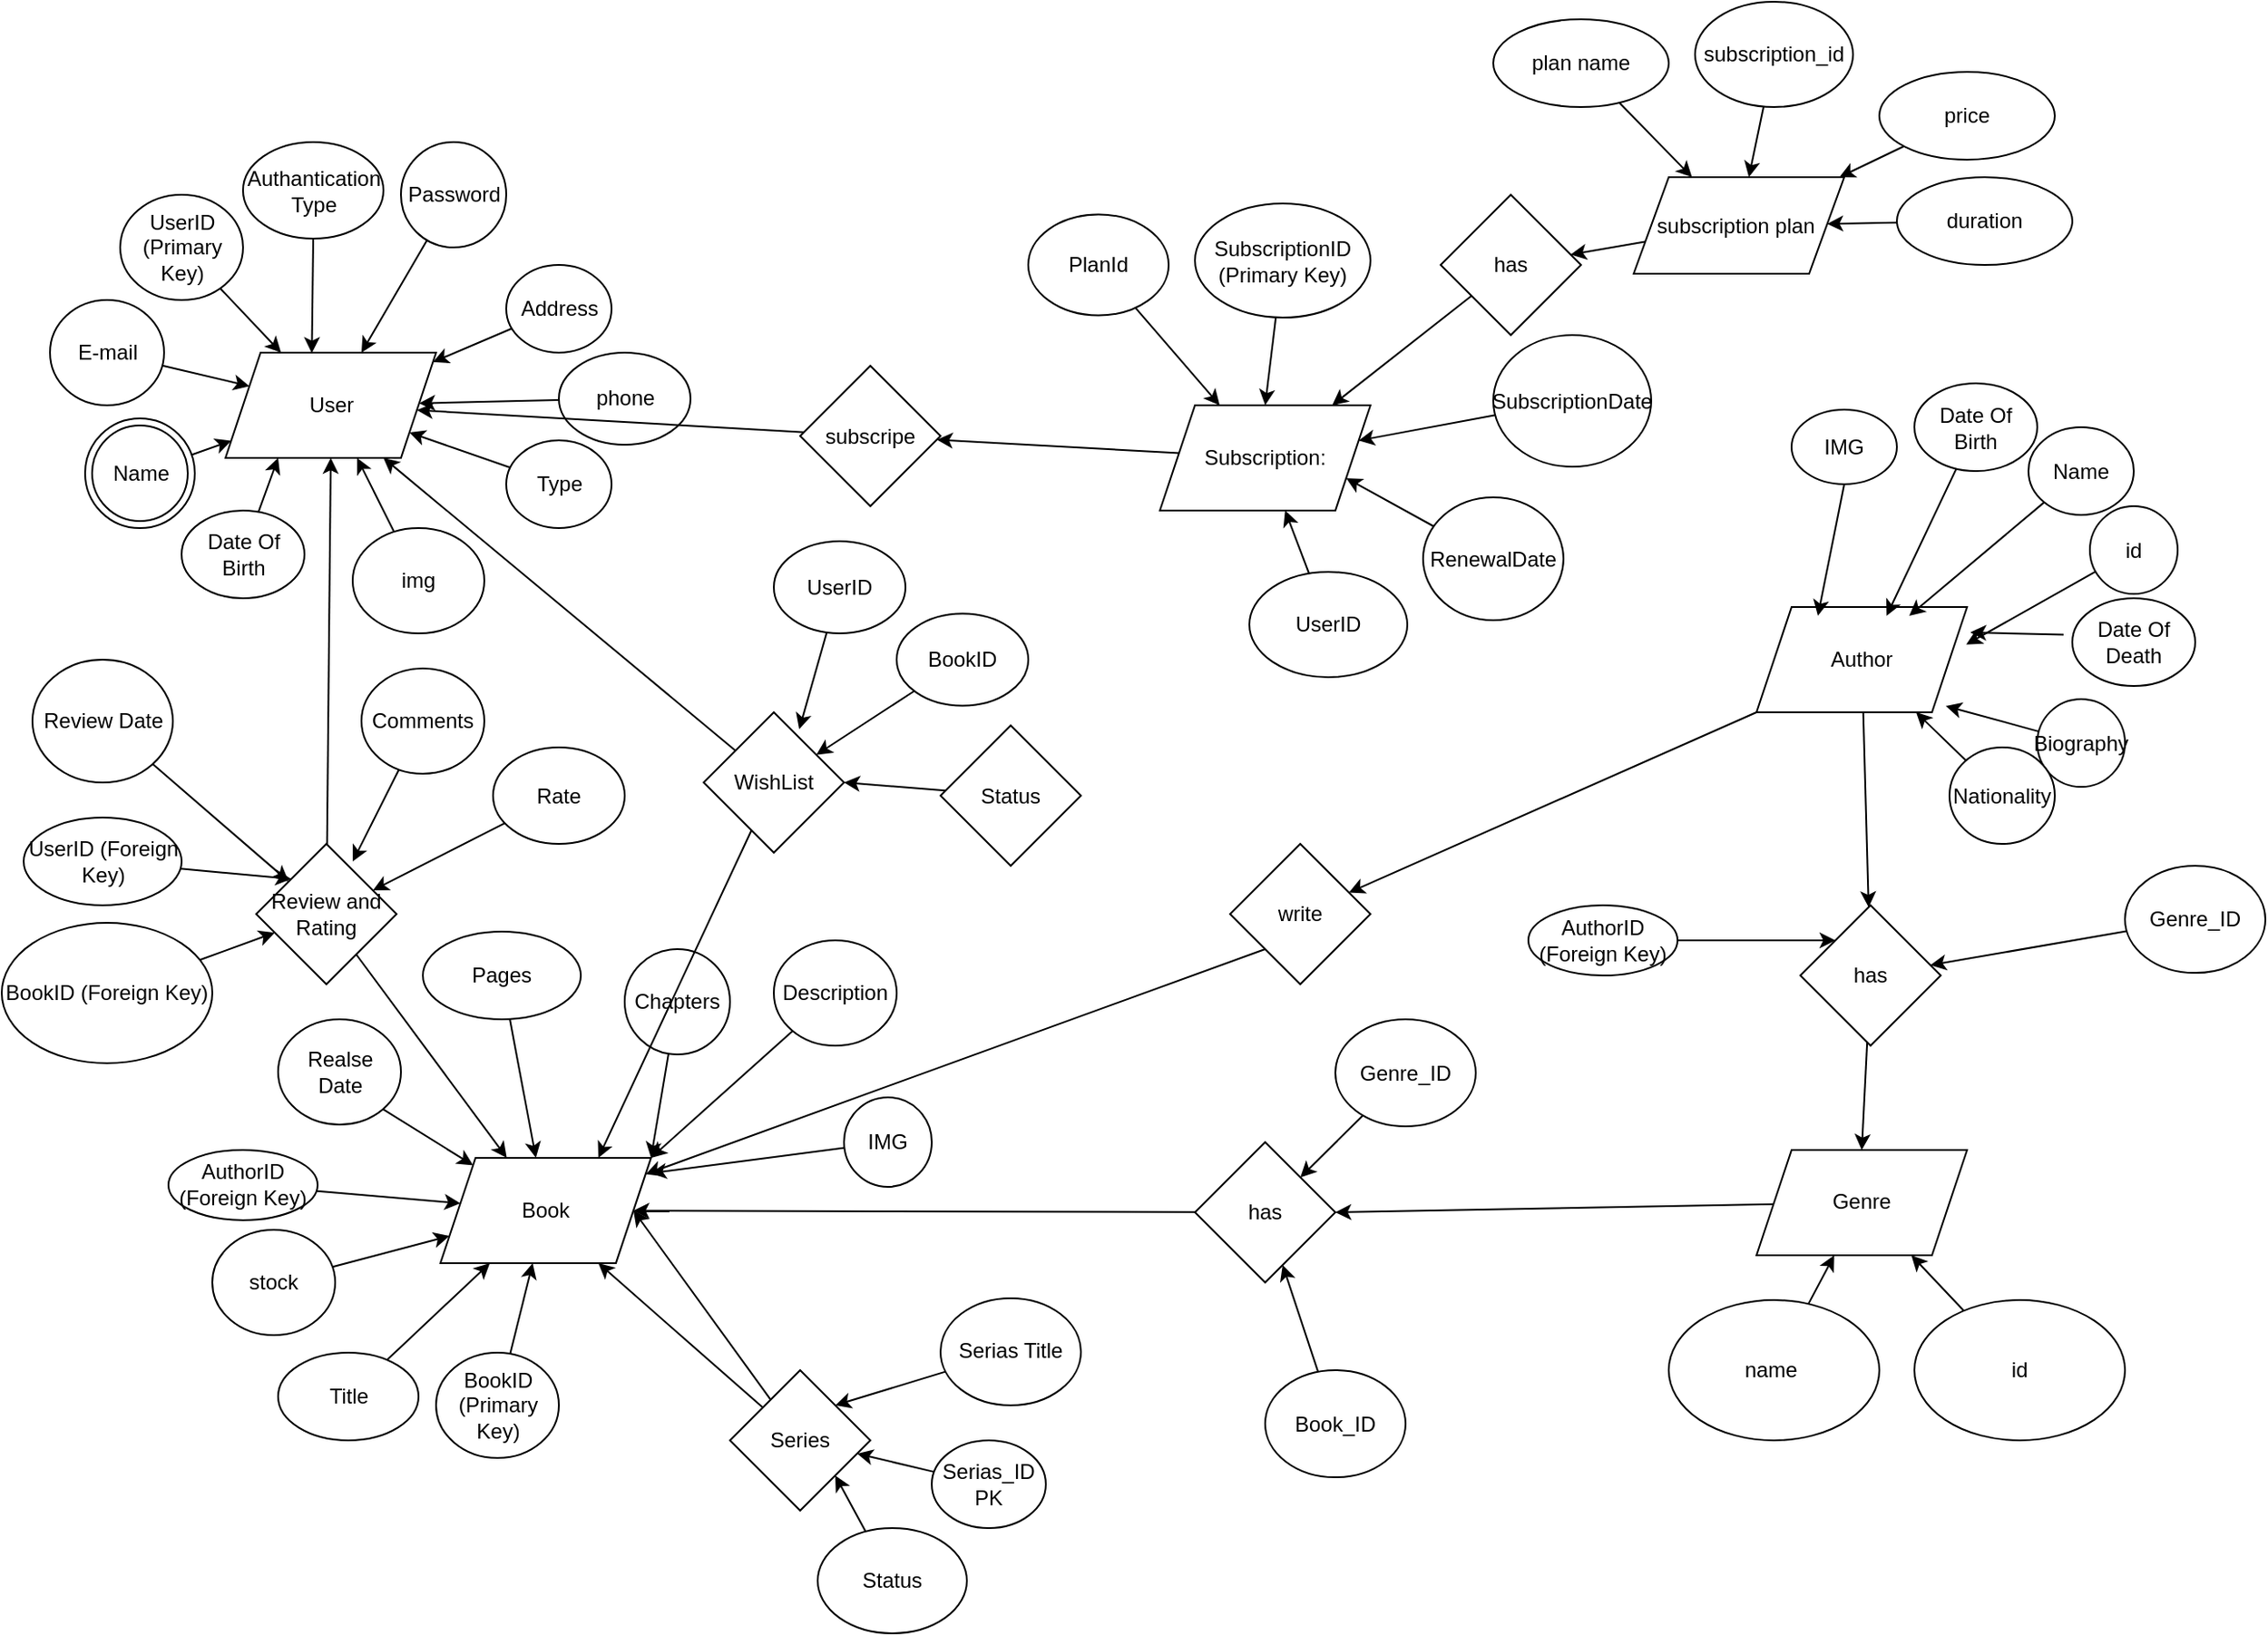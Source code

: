 <mxfile>
    <diagram id="IFI1APhiVugFEgdwHJy0" name="Page-1">
        <mxGraphModel dx="1674" dy="1580" grid="1" gridSize="10" guides="1" tooltips="1" connect="1" arrows="1" fold="1" page="1" pageScale="1" pageWidth="850" pageHeight="1100" math="0" shadow="0">
            <root>
                <mxCell id="0"/>
                <mxCell id="1" parent="0"/>
                <mxCell id="2" value="User" style="shape=parallelogram;perimeter=parallelogramPerimeter;whiteSpace=wrap;html=1;fixedSize=1;" parent="1" vertex="1">
                    <mxGeometry x="177.5" y="80" width="120" height="60" as="geometry"/>
                </mxCell>
                <mxCell id="94" style="edgeStyle=none;html=1;" parent="1" source="3" target="93" edge="1">
                    <mxGeometry relative="1" as="geometry"/>
                </mxCell>
                <mxCell id="204" style="edgeStyle=none;html=1;exitX=0;exitY=1;exitDx=0;exitDy=0;" parent="1" source="3" target="203" edge="1">
                    <mxGeometry relative="1" as="geometry"/>
                </mxCell>
                <mxCell id="3" value="Author" style="shape=parallelogram;perimeter=parallelogramPerimeter;whiteSpace=wrap;html=1;fixedSize=1;" parent="1" vertex="1">
                    <mxGeometry x="1050" y="225" width="120" height="60" as="geometry"/>
                </mxCell>
                <mxCell id="4" value="Book" style="shape=parallelogram;perimeter=parallelogramPerimeter;whiteSpace=wrap;html=1;fixedSize=1;" parent="1" vertex="1">
                    <mxGeometry x="300" y="538.97" width="120" height="60" as="geometry"/>
                </mxCell>
                <mxCell id="19" style="edgeStyle=none;html=1;" parent="1" source="7" target="4" edge="1">
                    <mxGeometry relative="1" as="geometry"/>
                </mxCell>
                <mxCell id="7" value="BookID (Primary Key)" style="ellipse;whiteSpace=wrap;html=1;" parent="1" vertex="1">
                    <mxGeometry x="297.5" y="650" width="70" height="60" as="geometry"/>
                </mxCell>
                <mxCell id="18" style="edgeStyle=none;html=1;" parent="1" source="8" target="4" edge="1">
                    <mxGeometry relative="1" as="geometry"/>
                </mxCell>
                <mxCell id="8" value="Title" style="ellipse;whiteSpace=wrap;html=1;" parent="1" vertex="1">
                    <mxGeometry x="207.5" y="650" width="80" height="50" as="geometry"/>
                </mxCell>
                <mxCell id="130" style="edgeStyle=none;html=1;entryX=1;entryY=0.5;entryDx=0;entryDy=0;fontFamily=Helvetica;fontSize=12;fontColor=default;" parent="1" source="11" target="97" edge="1">
                    <mxGeometry relative="1" as="geometry"/>
                </mxCell>
                <mxCell id="11" value="Genre" style="shape=parallelogram;perimeter=parallelogramPerimeter;whiteSpace=wrap;html=1;fixedSize=1;" parent="1" vertex="1">
                    <mxGeometry x="1050" y="534.48" width="120" height="60" as="geometry"/>
                </mxCell>
                <mxCell id="17" style="edgeStyle=none;html=1;" parent="1" source="12" target="4" edge="1">
                    <mxGeometry relative="1" as="geometry"/>
                </mxCell>
                <mxCell id="12" value="stock" style="ellipse;whiteSpace=wrap;html=1;" parent="1" vertex="1">
                    <mxGeometry x="170.0" y="580" width="70" height="60" as="geometry"/>
                </mxCell>
                <mxCell id="16" style="edgeStyle=none;html=1;" parent="1" source="13" target="2" edge="1">
                    <mxGeometry relative="1" as="geometry"/>
                </mxCell>
                <mxCell id="13" value="UserID (Primary Key)" style="ellipse;whiteSpace=wrap;html=1;" parent="1" vertex="1">
                    <mxGeometry x="117.5" y="-10" width="70" height="60" as="geometry"/>
                </mxCell>
                <mxCell id="15" style="edgeStyle=none;html=1;" parent="1" source="14" target="2" edge="1">
                    <mxGeometry relative="1" as="geometry"/>
                </mxCell>
                <mxCell id="14" value="E-mail" style="ellipse;whiteSpace=wrap;html=1;" parent="1" vertex="1">
                    <mxGeometry x="77.5" y="50" width="65" height="60" as="geometry"/>
                </mxCell>
                <mxCell id="22" style="edgeStyle=none;html=1;exitX=1;exitY=1;exitDx=0;exitDy=0;" parent="1" source="21" target="4" edge="1">
                    <mxGeometry relative="1" as="geometry">
                        <mxPoint x="239.186" y="592.539" as="sourcePoint"/>
                    </mxGeometry>
                </mxCell>
                <mxCell id="21" value="Realse&lt;br&gt;Date" style="ellipse;whiteSpace=wrap;html=1;" parent="1" vertex="1">
                    <mxGeometry x="207.5" y="460" width="70" height="60" as="geometry"/>
                </mxCell>
                <mxCell id="24" style="edgeStyle=none;html=1;" parent="1" source="23" edge="1">
                    <mxGeometry relative="1" as="geometry">
                        <mxPoint x="1137.041" y="230" as="targetPoint"/>
                    </mxGeometry>
                </mxCell>
                <mxCell id="23" value="Name" style="ellipse;whiteSpace=wrap;html=1;" parent="1" vertex="1">
                    <mxGeometry x="1205" y="122.5" width="60" height="50" as="geometry"/>
                </mxCell>
                <mxCell id="26" style="edgeStyle=none;html=1;entryX=1;entryY=0.25;entryDx=0;entryDy=0;" parent="1" source="25" edge="1">
                    <mxGeometry relative="1" as="geometry">
                        <mxPoint x="1169.545" y="246.364" as="targetPoint"/>
                    </mxGeometry>
                </mxCell>
                <mxCell id="25" value="id" style="ellipse;whiteSpace=wrap;html=1;" parent="1" vertex="1">
                    <mxGeometry x="1240" y="167.5" width="50" height="50" as="geometry"/>
                </mxCell>
                <mxCell id="33" style="edgeStyle=none;html=1;" parent="1" source="27" target="11" edge="1">
                    <mxGeometry relative="1" as="geometry"/>
                </mxCell>
                <mxCell id="27" value="name&amp;nbsp;" style="ellipse;whiteSpace=wrap;html=1;" parent="1" vertex="1">
                    <mxGeometry x="1000" y="620" width="120" height="80" as="geometry"/>
                </mxCell>
                <mxCell id="31" style="edgeStyle=none;html=1;" parent="1" source="29" target="11" edge="1">
                    <mxGeometry relative="1" as="geometry"/>
                </mxCell>
                <mxCell id="29" value="id" style="ellipse;whiteSpace=wrap;html=1;" parent="1" vertex="1">
                    <mxGeometry x="1140" y="620" width="120" height="80" as="geometry"/>
                </mxCell>
                <mxCell id="120" style="edgeStyle=none;html=1;" parent="1" source="34" target="4" edge="1">
                    <mxGeometry relative="1" as="geometry"/>
                </mxCell>
                <mxCell id="34" value="AuthorID (Foreign Key)" style="ellipse;whiteSpace=wrap;html=1;" parent="1" vertex="1">
                    <mxGeometry x="145" y="534.48" width="85" height="40" as="geometry"/>
                </mxCell>
                <mxCell id="38" style="edgeStyle=none;html=1;" parent="1" source="37" target="2" edge="1">
                    <mxGeometry relative="1" as="geometry">
                        <mxPoint x="286.522" y="14.231" as="sourcePoint"/>
                    </mxGeometry>
                </mxCell>
                <mxCell id="37" value="Password" style="ellipse;whiteSpace=wrap;html=1;" parent="1" vertex="1">
                    <mxGeometry x="277.5" y="-40" width="60" height="60" as="geometry"/>
                </mxCell>
                <mxCell id="44" style="edgeStyle=none;html=1;entryX=0.41;entryY=0.004;entryDx=0;entryDy=0;entryPerimeter=0;" parent="1" target="2" edge="1">
                    <mxGeometry relative="1" as="geometry">
                        <mxPoint x="227.5" y="15.0" as="sourcePoint"/>
                    </mxGeometry>
                </mxCell>
                <mxCell id="41" value="Authantication Type" style="ellipse;whiteSpace=wrap;html=1;" parent="1" vertex="1">
                    <mxGeometry x="187.5" y="-40" width="80" height="55" as="geometry"/>
                </mxCell>
                <mxCell id="57" style="edgeStyle=none;html=1;entryX=0;entryY=0;entryDx=0;entryDy=0;" parent="1" source="49" target="54" edge="1">
                    <mxGeometry relative="1" as="geometry"/>
                </mxCell>
                <mxCell id="49" value="UserID (Foreign Key)" style="ellipse;whiteSpace=wrap;html=1;" parent="1" vertex="1">
                    <mxGeometry x="62.5" y="345" width="90" height="50" as="geometry"/>
                </mxCell>
                <mxCell id="58" style="edgeStyle=none;html=1;" parent="1" source="51" target="54" edge="1">
                    <mxGeometry relative="1" as="geometry"/>
                </mxCell>
                <mxCell id="51" value="BookID (Foreign Key)" style="ellipse;whiteSpace=wrap;html=1;" parent="1" vertex="1">
                    <mxGeometry x="50" y="405" width="120" height="80" as="geometry"/>
                </mxCell>
                <mxCell id="75" style="edgeStyle=none;html=1;" parent="1" source="54" target="4" edge="1">
                    <mxGeometry relative="1" as="geometry"/>
                </mxCell>
                <mxCell id="76" style="edgeStyle=none;html=1;entryX=0.5;entryY=1;entryDx=0;entryDy=0;" parent="1" source="54" target="2" edge="1">
                    <mxGeometry relative="1" as="geometry"/>
                </mxCell>
                <mxCell id="54" value="Review and Rating" style="rhombus;whiteSpace=wrap;html=1;" parent="1" vertex="1">
                    <mxGeometry x="195" y="360" width="80" height="80" as="geometry"/>
                </mxCell>
                <mxCell id="56" style="edgeStyle=none;html=1;" parent="1" source="55" target="54" edge="1">
                    <mxGeometry relative="1" as="geometry"/>
                </mxCell>
                <mxCell id="55" value="Review Date" style="ellipse;whiteSpace=wrap;html=1;" parent="1" vertex="1">
                    <mxGeometry x="67.5" y="255" width="80" height="70" as="geometry"/>
                </mxCell>
                <mxCell id="128" style="edgeStyle=none;html=1;entryX=1;entryY=0;entryDx=0;entryDy=0;fontFamily=Helvetica;fontSize=12;fontColor=default;" parent="1" source="67" target="4" edge="1">
                    <mxGeometry relative="1" as="geometry"/>
                </mxCell>
                <mxCell id="67" value="Description" style="ellipse;whiteSpace=wrap;html=1;" parent="1" vertex="1">
                    <mxGeometry x="490" y="415" width="70" height="60" as="geometry"/>
                </mxCell>
                <mxCell id="70" style="edgeStyle=none;html=1;" parent="1" source="69" target="4" edge="1">
                    <mxGeometry relative="1" as="geometry"/>
                </mxCell>
                <mxCell id="69" value="Pages" style="ellipse;whiteSpace=wrap;html=1;" parent="1" vertex="1">
                    <mxGeometry x="290" y="410" width="90" height="50" as="geometry"/>
                </mxCell>
                <mxCell id="72" style="edgeStyle=none;html=1;entryX=1;entryY=1;entryDx=0;entryDy=0;" parent="1" source="71" edge="1">
                    <mxGeometry relative="1" as="geometry">
                        <mxPoint x="1157.857" y="281.429" as="targetPoint"/>
                    </mxGeometry>
                </mxCell>
                <mxCell id="71" value="Biography" style="ellipse;whiteSpace=wrap;html=1;" parent="1" vertex="1">
                    <mxGeometry x="1210" y="277.5" width="50" height="50" as="geometry"/>
                </mxCell>
                <mxCell id="74" style="edgeStyle=none;html=1;entryX=1;entryY=0;entryDx=0;entryDy=0;" parent="1" source="73" target="4" edge="1">
                    <mxGeometry relative="1" as="geometry"/>
                </mxCell>
                <mxCell id="73" value="Chapters" style="ellipse;whiteSpace=wrap;html=1;" parent="1" vertex="1">
                    <mxGeometry x="405" y="420" width="60" height="60" as="geometry"/>
                </mxCell>
                <mxCell id="84" style="edgeStyle=none;html=1;" parent="1" edge="1">
                    <mxGeometry relative="1" as="geometry">
                        <mxPoint x="1171.842" y="239.474" as="targetPoint"/>
                        <mxPoint x="1225.006" y="240.713" as="sourcePoint"/>
                    </mxGeometry>
                </mxCell>
                <mxCell id="88" style="edgeStyle=none;html=1;entryX=0.25;entryY=0;entryDx=0;entryDy=0;exitX=0.5;exitY=1;exitDx=0;exitDy=0;" parent="1" source="87" edge="1">
                    <mxGeometry relative="1" as="geometry">
                        <mxPoint x="1100" y="127.5" as="sourcePoint"/>
                        <mxPoint x="1085" y="230" as="targetPoint"/>
                    </mxGeometry>
                </mxCell>
                <mxCell id="87" value="IMG" style="ellipse;whiteSpace=wrap;html=1;" parent="1" vertex="1">
                    <mxGeometry x="1070" y="112.5" width="60" height="42.5" as="geometry"/>
                </mxCell>
                <mxCell id="129" style="edgeStyle=none;html=1;entryX=0.998;entryY=0.145;entryDx=0;entryDy=0;entryPerimeter=0;fontFamily=Helvetica;fontSize=12;fontColor=default;" parent="1" source="89" target="4" edge="1">
                    <mxGeometry relative="1" as="geometry"/>
                </mxCell>
                <mxCell id="89" value="IMG" style="ellipse;whiteSpace=wrap;html=1;" parent="1" vertex="1">
                    <mxGeometry x="530" y="504.48" width="50" height="51.03" as="geometry"/>
                </mxCell>
                <mxCell id="95" style="edgeStyle=none;html=1;entryX=0.5;entryY=0;entryDx=0;entryDy=0;" parent="1" source="93" target="11" edge="1">
                    <mxGeometry relative="1" as="geometry"/>
                </mxCell>
                <mxCell id="93" value="has" style="rhombus;whiteSpace=wrap;html=1;" parent="1" vertex="1">
                    <mxGeometry x="1075" y="395" width="80" height="80" as="geometry"/>
                </mxCell>
                <mxCell id="98" style="edgeStyle=none;html=1;" parent="1" source="97" target="4" edge="1">
                    <mxGeometry relative="1" as="geometry">
                        <Array as="points"/>
                    </mxGeometry>
                </mxCell>
                <mxCell id="97" value="has" style="rhombus;whiteSpace=wrap;html=1;" parent="1" vertex="1">
                    <mxGeometry x="730" y="530" width="80" height="80" as="geometry"/>
                </mxCell>
                <mxCell id="103" style="edgeStyle=none;html=1;" parent="1" source="102" target="2" edge="1">
                    <mxGeometry relative="1" as="geometry"/>
                </mxCell>
                <mxCell id="102" value="Name" style="ellipse;shape=doubleEllipse;whiteSpace=wrap;html=1;aspect=fixed;" parent="1" vertex="1">
                    <mxGeometry x="97.5" y="117.5" width="62.5" height="62.5" as="geometry"/>
                </mxCell>
                <mxCell id="105" style="edgeStyle=none;html=1;" parent="1" source="104" target="2" edge="1">
                    <mxGeometry relative="1" as="geometry"/>
                </mxCell>
                <mxCell id="104" value="img" style="ellipse;whiteSpace=wrap;html=1;" parent="1" vertex="1">
                    <mxGeometry x="250" y="180" width="75" height="60" as="geometry"/>
                </mxCell>
                <mxCell id="181" style="edgeStyle=none;html=1;" parent="1" source="106" target="2" edge="1">
                    <mxGeometry relative="1" as="geometry"/>
                </mxCell>
                <mxCell id="106" value="phone" style="ellipse;whiteSpace=wrap;html=1;" parent="1" vertex="1">
                    <mxGeometry x="367.5" y="80" width="75" height="52.5" as="geometry"/>
                </mxCell>
                <mxCell id="109" style="edgeStyle=none;html=1;" parent="1" source="108" target="2" edge="1">
                    <mxGeometry relative="1" as="geometry"/>
                </mxCell>
                <mxCell id="108" value="Address" style="ellipse;whiteSpace=wrap;html=1;" parent="1" vertex="1">
                    <mxGeometry x="337.5" y="30" width="60" height="50" as="geometry"/>
                </mxCell>
                <mxCell id="111" style="edgeStyle=none;html=1;" parent="1" source="110" edge="1">
                    <mxGeometry relative="1" as="geometry">
                        <mxPoint x="1124.153" y="230" as="targetPoint"/>
                    </mxGeometry>
                </mxCell>
                <mxCell id="110" value="Date Of Birth" style="ellipse;whiteSpace=wrap;html=1;" parent="1" vertex="1">
                    <mxGeometry x="1140" y="97.5" width="70" height="50" as="geometry"/>
                </mxCell>
                <mxCell id="113" style="edgeStyle=none;html=1;entryX=0.25;entryY=1;entryDx=0;entryDy=0;" parent="1" source="112" target="2" edge="1">
                    <mxGeometry relative="1" as="geometry"/>
                </mxCell>
                <mxCell id="112" value="Date Of Birth" style="ellipse;whiteSpace=wrap;html=1;" parent="1" vertex="1">
                    <mxGeometry x="152.5" y="170" width="70" height="50" as="geometry"/>
                </mxCell>
                <mxCell id="141" style="edgeStyle=none;html=1;fontFamily=Helvetica;fontSize=12;fontColor=default;" parent="1" source="140" target="2" edge="1">
                    <mxGeometry relative="1" as="geometry"/>
                </mxCell>
                <mxCell id="140" value="subscripe" style="rhombus;whiteSpace=wrap;html=1;strokeColor=default;fontFamily=Helvetica;fontSize=12;fontColor=default;fillColor=default;" parent="1" vertex="1">
                    <mxGeometry x="505" y="87.5" width="80" height="80" as="geometry"/>
                </mxCell>
                <mxCell id="144" style="edgeStyle=none;html=1;fontFamily=Helvetica;fontSize=12;fontColor=default;" parent="1" source="143" target="140" edge="1">
                    <mxGeometry relative="1" as="geometry"/>
                </mxCell>
                <mxCell id="143" value="Subscription:" style="shape=parallelogram;perimeter=parallelogramPerimeter;whiteSpace=wrap;html=1;fixedSize=1;strokeColor=default;fontFamily=Helvetica;fontSize=12;fontColor=default;fillColor=default;" parent="1" vertex="1">
                    <mxGeometry x="710" y="110" width="120" height="60" as="geometry"/>
                </mxCell>
                <mxCell id="146" style="edgeStyle=none;html=1;entryX=0.5;entryY=0;entryDx=0;entryDy=0;fontFamily=Helvetica;fontSize=12;fontColor=default;" parent="1" source="145" target="143" edge="1">
                    <mxGeometry relative="1" as="geometry"/>
                </mxCell>
                <mxCell id="145" value="SubscriptionID (Primary Key)" style="ellipse;whiteSpace=wrap;html=1;strokeColor=default;fontFamily=Helvetica;fontSize=12;fontColor=default;fillColor=default;" parent="1" vertex="1">
                    <mxGeometry x="730" y="-5" width="100" height="65" as="geometry"/>
                </mxCell>
                <mxCell id="152" style="edgeStyle=none;html=1;fontFamily=Helvetica;fontSize=12;fontColor=default;" parent="1" source="151" target="143" edge="1">
                    <mxGeometry relative="1" as="geometry"/>
                </mxCell>
                <mxCell id="151" value="SubscriptionDate" style="ellipse;whiteSpace=wrap;html=1;strokeColor=default;fontFamily=Helvetica;fontSize=12;fontColor=default;fillColor=default;" parent="1" vertex="1">
                    <mxGeometry x="900" y="70" width="90" height="75" as="geometry"/>
                </mxCell>
                <mxCell id="180" style="edgeStyle=none;html=1;entryX=1;entryY=0.75;entryDx=0;entryDy=0;" parent="1" source="155" target="143" edge="1">
                    <mxGeometry relative="1" as="geometry"/>
                </mxCell>
                <mxCell id="155" value="RenewalDate" style="ellipse;whiteSpace=wrap;html=1;strokeColor=default;fontFamily=Helvetica;fontSize=12;fontColor=default;fillColor=default;" parent="1" vertex="1">
                    <mxGeometry x="860" y="162.5" width="80" height="70" as="geometry"/>
                </mxCell>
                <mxCell id="179" style="edgeStyle=none;html=1;" parent="1" source="159" target="143" edge="1">
                    <mxGeometry relative="1" as="geometry"/>
                </mxCell>
                <mxCell id="159" value="UserID" style="ellipse;whiteSpace=wrap;html=1;strokeColor=default;fontFamily=Helvetica;fontSize=12;fontColor=default;fillColor=default;" parent="1" vertex="1">
                    <mxGeometry x="761" y="205" width="90" height="60" as="geometry"/>
                </mxCell>
                <mxCell id="165" style="edgeStyle=none;html=1;entryX=0.75;entryY=1;entryDx=0;entryDy=0;fontFamily=Helvetica;fontSize=12;fontColor=default;" parent="1" source="164" target="4" edge="1">
                    <mxGeometry relative="1" as="geometry"/>
                </mxCell>
                <mxCell id="167" style="edgeStyle=none;html=1;entryX=1;entryY=0.5;entryDx=0;entryDy=0;fontFamily=Helvetica;fontSize=12;fontColor=default;" parent="1" source="164" target="4" edge="1">
                    <mxGeometry relative="1" as="geometry"/>
                </mxCell>
                <mxCell id="164" value="Series" style="rhombus;whiteSpace=wrap;html=1;strokeColor=default;fontFamily=Helvetica;fontSize=12;fontColor=default;fillColor=default;" parent="1" vertex="1">
                    <mxGeometry x="465" y="660" width="80" height="80" as="geometry"/>
                </mxCell>
                <mxCell id="172" style="edgeStyle=none;html=1;fontFamily=Helvetica;fontSize=12;fontColor=default;" parent="1" source="171" target="164" edge="1">
                    <mxGeometry relative="1" as="geometry"/>
                </mxCell>
                <mxCell id="171" value="Serias_ID PK" style="ellipse;whiteSpace=wrap;html=1;strokeColor=default;fontFamily=Helvetica;fontSize=12;fontColor=default;fillColor=default;" parent="1" vertex="1">
                    <mxGeometry x="580" y="700" width="65" height="50" as="geometry"/>
                </mxCell>
                <mxCell id="175" style="edgeStyle=none;html=1;entryX=1;entryY=0;entryDx=0;entryDy=0;fontFamily=Helvetica;fontSize=12;fontColor=default;" parent="1" source="173" target="164" edge="1">
                    <mxGeometry relative="1" as="geometry"/>
                </mxCell>
                <mxCell id="173" value="Serias Title" style="ellipse;whiteSpace=wrap;html=1;strokeColor=default;fontFamily=Helvetica;fontSize=12;fontColor=default;fillColor=default;" parent="1" vertex="1">
                    <mxGeometry x="585" y="618.97" width="80" height="61.03" as="geometry"/>
                </mxCell>
                <mxCell id="177" style="edgeStyle=none;html=1;entryX=1;entryY=1;entryDx=0;entryDy=0;fontFamily=Helvetica;fontSize=12;fontColor=default;" parent="1" source="176" target="164" edge="1">
                    <mxGeometry relative="1" as="geometry"/>
                </mxCell>
                <mxCell id="176" value="Status" style="ellipse;whiteSpace=wrap;html=1;strokeColor=default;fontFamily=Helvetica;fontSize=12;fontColor=default;fillColor=default;" parent="1" vertex="1">
                    <mxGeometry x="515" y="750" width="85" height="60" as="geometry"/>
                </mxCell>
                <mxCell id="185" style="edgeStyle=none;html=1;entryX=0.688;entryY=0.125;entryDx=0;entryDy=0;entryPerimeter=0;" parent="1" source="184" target="54" edge="1">
                    <mxGeometry relative="1" as="geometry"/>
                </mxCell>
                <mxCell id="184" value="Comments" style="ellipse;whiteSpace=wrap;html=1;" parent="1" vertex="1">
                    <mxGeometry x="255" y="260" width="70" height="60" as="geometry"/>
                </mxCell>
                <mxCell id="223" style="edgeStyle=none;html=1;" parent="1" source="199" target="54" edge="1">
                    <mxGeometry relative="1" as="geometry"/>
                </mxCell>
                <mxCell id="199" value="Rate" style="ellipse;whiteSpace=wrap;html=1;" parent="1" vertex="1">
                    <mxGeometry x="330" y="305" width="75" height="55" as="geometry"/>
                </mxCell>
                <mxCell id="205" style="edgeStyle=none;html=1;exitX=0;exitY=1;exitDx=0;exitDy=0;" parent="1" source="203" target="4" edge="1">
                    <mxGeometry relative="1" as="geometry"/>
                </mxCell>
                <mxCell id="203" value="write" style="rhombus;whiteSpace=wrap;html=1;" parent="1" vertex="1">
                    <mxGeometry x="750" y="360" width="80" height="80" as="geometry"/>
                </mxCell>
                <mxCell id="207" style="edgeStyle=none;html=1;" parent="1" source="206" target="2" edge="1">
                    <mxGeometry relative="1" as="geometry"/>
                </mxCell>
                <mxCell id="206" value="Type" style="ellipse;whiteSpace=wrap;html=1;" parent="1" vertex="1">
                    <mxGeometry x="337.5" y="130" width="60" height="50" as="geometry"/>
                </mxCell>
                <mxCell id="218" style="edgeStyle=none;html=1;" parent="1" source="208" target="219" edge="1">
                    <mxGeometry relative="1" as="geometry">
                        <mxPoint x="910" y="30" as="targetPoint"/>
                    </mxGeometry>
                </mxCell>
                <mxCell id="208" value="subscription plan&amp;nbsp;" style="shape=parallelogram;perimeter=parallelogramPerimeter;whiteSpace=wrap;html=1;fixedSize=1;" parent="1" vertex="1">
                    <mxGeometry x="980" y="-20" width="120" height="55" as="geometry"/>
                </mxCell>
                <mxCell id="215" style="edgeStyle=none;html=1;" parent="1" source="209" target="208" edge="1">
                    <mxGeometry relative="1" as="geometry"/>
                </mxCell>
                <mxCell id="209" value="subscription_id" style="ellipse;whiteSpace=wrap;html=1;" parent="1" vertex="1">
                    <mxGeometry x="1015" y="-120" width="90" height="60" as="geometry"/>
                </mxCell>
                <mxCell id="216" style="edgeStyle=none;html=1;" parent="1" source="210" target="208" edge="1">
                    <mxGeometry relative="1" as="geometry"/>
                </mxCell>
                <mxCell id="210" value="price" style="ellipse;whiteSpace=wrap;html=1;" parent="1" vertex="1">
                    <mxGeometry x="1120" y="-80" width="100" height="50" as="geometry"/>
                </mxCell>
                <mxCell id="217" style="edgeStyle=none;html=1;" parent="1" source="211" target="208" edge="1">
                    <mxGeometry relative="1" as="geometry"/>
                </mxCell>
                <mxCell id="211" value="duration" style="ellipse;whiteSpace=wrap;html=1;" parent="1" vertex="1">
                    <mxGeometry x="1130" y="-20" width="100" height="50" as="geometry"/>
                </mxCell>
                <mxCell id="214" style="edgeStyle=none;html=1;" parent="1" source="212" target="208" edge="1">
                    <mxGeometry relative="1" as="geometry"/>
                </mxCell>
                <mxCell id="212" value="plan name" style="ellipse;whiteSpace=wrap;html=1;" parent="1" vertex="1">
                    <mxGeometry x="900" y="-110" width="100" height="50" as="geometry"/>
                </mxCell>
                <mxCell id="220" style="edgeStyle=none;html=1;" parent="1" source="219" target="143" edge="1">
                    <mxGeometry relative="1" as="geometry"/>
                </mxCell>
                <mxCell id="219" value="has" style="rhombus;whiteSpace=wrap;html=1;" parent="1" vertex="1">
                    <mxGeometry x="870" y="-10" width="80" height="80" as="geometry"/>
                </mxCell>
                <mxCell id="222" style="edgeStyle=none;html=1;" parent="1" source="221" target="143" edge="1">
                    <mxGeometry relative="1" as="geometry"/>
                </mxCell>
                <mxCell id="221" value="PlanId" style="ellipse;whiteSpace=wrap;html=1;" parent="1" vertex="1">
                    <mxGeometry x="635" y="1.25" width="80" height="57.5" as="geometry"/>
                </mxCell>
                <mxCell id="229" style="edgeStyle=none;html=1;entryX=0.75;entryY=1;entryDx=0;entryDy=0;" parent="1" source="228" target="2" edge="1">
                    <mxGeometry relative="1" as="geometry"/>
                </mxCell>
                <mxCell id="230" style="edgeStyle=none;html=1;entryX=0.75;entryY=0;entryDx=0;entryDy=0;" parent="1" source="228" target="4" edge="1">
                    <mxGeometry relative="1" as="geometry"/>
                </mxCell>
                <mxCell id="228" value="WishList" style="rhombus;whiteSpace=wrap;html=1;" parent="1" vertex="1">
                    <mxGeometry x="450" y="285" width="80" height="80" as="geometry"/>
                </mxCell>
                <mxCell id="232" style="edgeStyle=none;html=1;" parent="1" source="231" target="228" edge="1">
                    <mxGeometry relative="1" as="geometry"/>
                </mxCell>
                <mxCell id="231" value="BookID" style="ellipse;whiteSpace=wrap;html=1;" parent="1" vertex="1">
                    <mxGeometry x="560" y="228.75" width="75" height="52.5" as="geometry"/>
                </mxCell>
                <mxCell id="234" style="edgeStyle=none;html=1;entryX=0.681;entryY=0.121;entryDx=0;entryDy=0;entryPerimeter=0;" parent="1" source="233" target="228" edge="1">
                    <mxGeometry relative="1" as="geometry"/>
                </mxCell>
                <mxCell id="233" value="UserID" style="ellipse;whiteSpace=wrap;html=1;" parent="1" vertex="1">
                    <mxGeometry x="490" y="187.5" width="75" height="52.5" as="geometry"/>
                </mxCell>
                <mxCell id="236" style="edgeStyle=none;html=1;entryX=1;entryY=0.5;entryDx=0;entryDy=0;" parent="1" source="235" target="228" edge="1">
                    <mxGeometry relative="1" as="geometry"/>
                </mxCell>
                <mxCell id="235" value="Status" style="rhombus;whiteSpace=wrap;html=1;" parent="1" vertex="1">
                    <mxGeometry x="585" y="292.5" width="80" height="80" as="geometry"/>
                </mxCell>
                <mxCell id="238" style="edgeStyle=none;html=1;" edge="1" parent="1" source="237" target="97">
                    <mxGeometry relative="1" as="geometry"/>
                </mxCell>
                <mxCell id="237" value="Genre_ID" style="ellipse;whiteSpace=wrap;html=1;strokeColor=default;fontFamily=Helvetica;fontSize=12;fontColor=default;fillColor=default;" vertex="1" parent="1">
                    <mxGeometry x="810" y="460" width="80" height="61.03" as="geometry"/>
                </mxCell>
                <mxCell id="240" style="edgeStyle=none;html=1;" edge="1" parent="1" source="239" target="97">
                    <mxGeometry relative="1" as="geometry"/>
                </mxCell>
                <mxCell id="239" value="Book_ID" style="ellipse;whiteSpace=wrap;html=1;strokeColor=default;fontFamily=Helvetica;fontSize=12;fontColor=default;fillColor=default;" vertex="1" parent="1">
                    <mxGeometry x="770" y="660" width="80" height="61.03" as="geometry"/>
                </mxCell>
                <mxCell id="242" style="edgeStyle=none;html=1;" edge="1" parent="1" source="241" target="93">
                    <mxGeometry relative="1" as="geometry"/>
                </mxCell>
                <mxCell id="241" value="Genre_ID" style="ellipse;whiteSpace=wrap;html=1;strokeColor=default;fontFamily=Helvetica;fontSize=12;fontColor=default;fillColor=default;" vertex="1" parent="1">
                    <mxGeometry x="1260" y="372.5" width="80" height="61.03" as="geometry"/>
                </mxCell>
                <mxCell id="244" style="edgeStyle=none;html=1;entryX=0;entryY=0;entryDx=0;entryDy=0;" edge="1" parent="1" source="243" target="93">
                    <mxGeometry relative="1" as="geometry"/>
                </mxCell>
                <mxCell id="243" value="AuthorID (Foreign Key)" style="ellipse;whiteSpace=wrap;html=1;" vertex="1" parent="1">
                    <mxGeometry x="920" y="395" width="85" height="40" as="geometry"/>
                </mxCell>
                <mxCell id="245" value="Date Of Death" style="ellipse;whiteSpace=wrap;html=1;" vertex="1" parent="1">
                    <mxGeometry x="1230" y="220" width="70" height="50" as="geometry"/>
                </mxCell>
                <mxCell id="247" style="edgeStyle=none;html=1;" edge="1" parent="1" source="246" target="3">
                    <mxGeometry relative="1" as="geometry"/>
                </mxCell>
                <mxCell id="246" value="Nationality" style="ellipse;whiteSpace=wrap;html=1;" vertex="1" parent="1">
                    <mxGeometry x="1160" y="305" width="60" height="55" as="geometry"/>
                </mxCell>
            </root>
        </mxGraphModel>
    </diagram>
</mxfile>